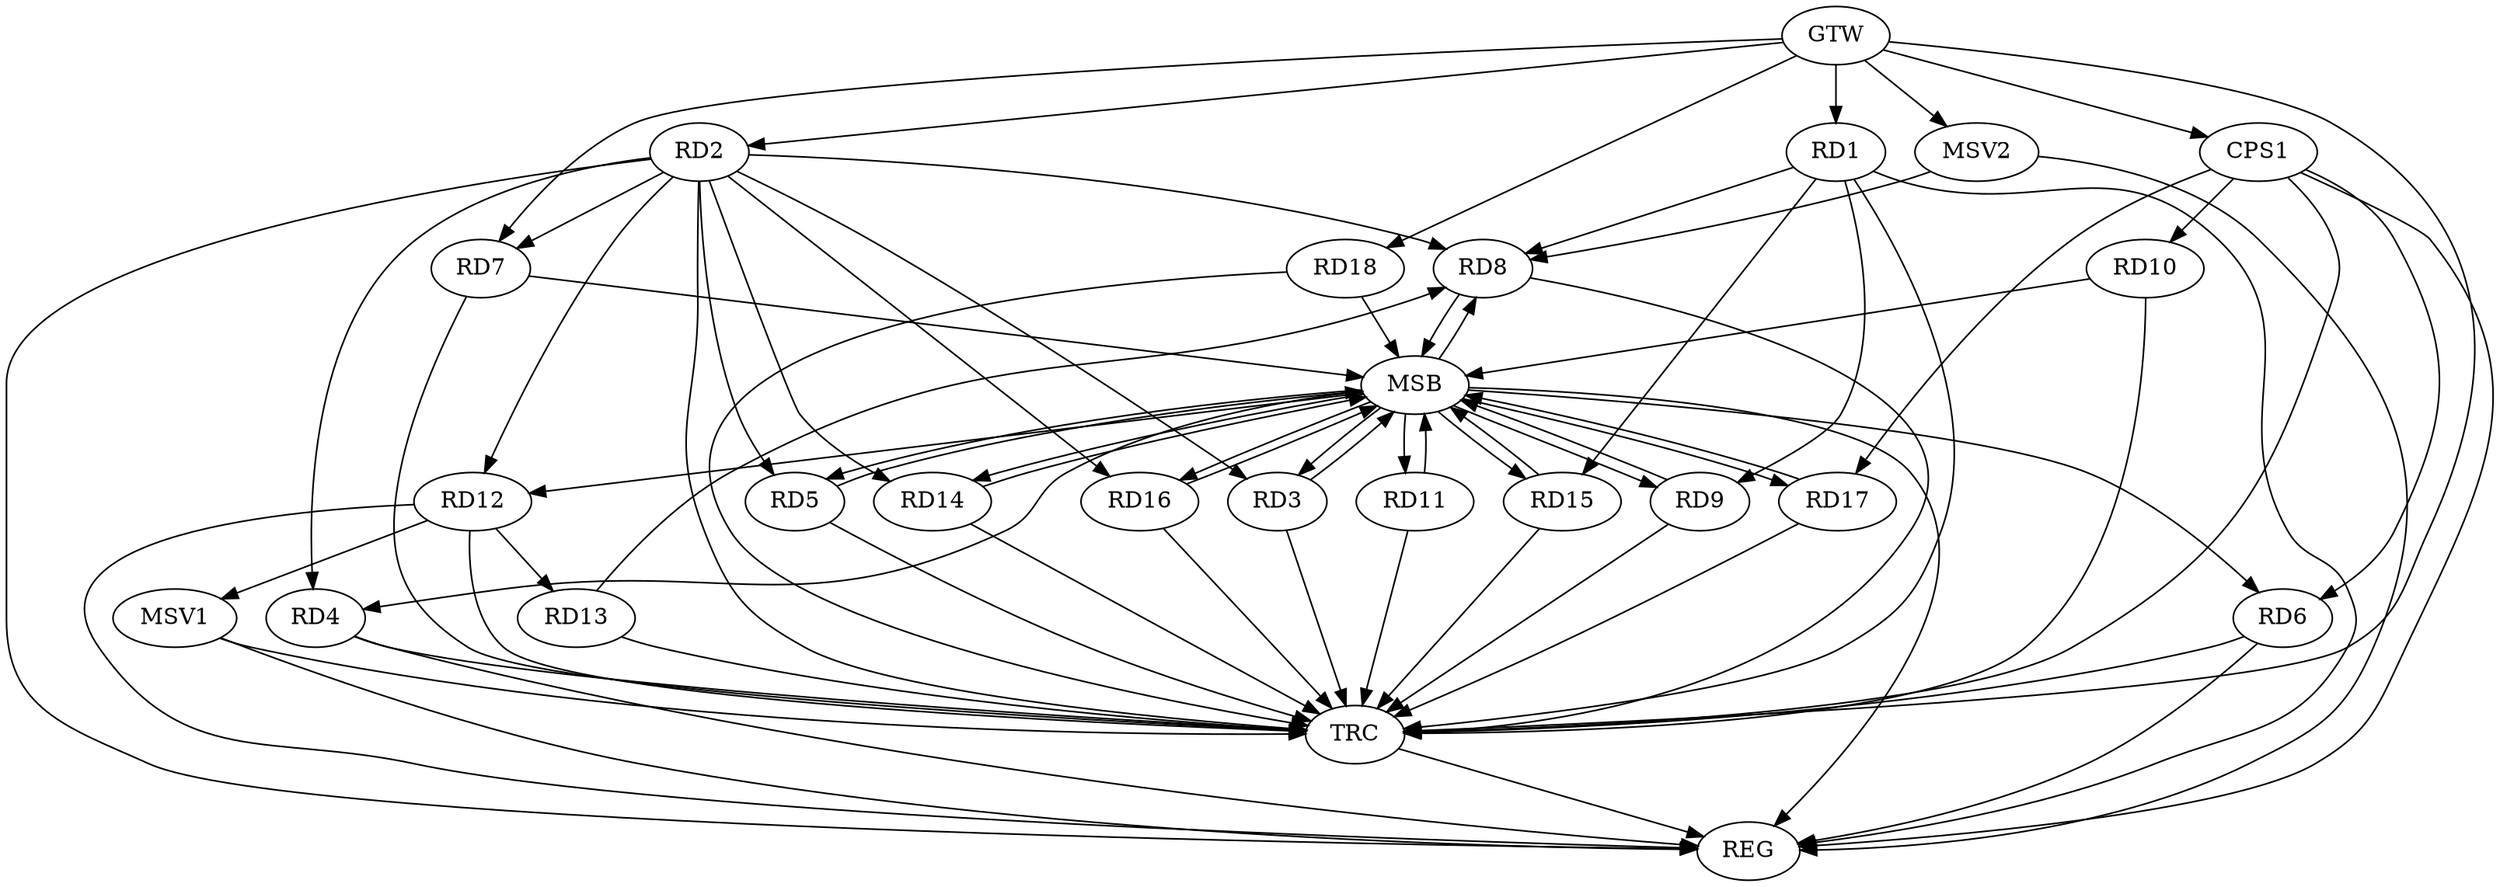 strict digraph G {
  RD1 [ label="RD1" ];
  RD2 [ label="RD2" ];
  RD3 [ label="RD3" ];
  RD4 [ label="RD4" ];
  RD5 [ label="RD5" ];
  RD6 [ label="RD6" ];
  RD7 [ label="RD7" ];
  RD8 [ label="RD8" ];
  RD9 [ label="RD9" ];
  RD10 [ label="RD10" ];
  RD11 [ label="RD11" ];
  RD12 [ label="RD12" ];
  RD13 [ label="RD13" ];
  RD14 [ label="RD14" ];
  RD15 [ label="RD15" ];
  RD16 [ label="RD16" ];
  RD17 [ label="RD17" ];
  RD18 [ label="RD18" ];
  CPS1 [ label="CPS1" ];
  GTW [ label="GTW" ];
  REG [ label="REG" ];
  MSB [ label="MSB" ];
  TRC [ label="TRC" ];
  MSV1 [ label="MSV1" ];
  MSV2 [ label="MSV2" ];
  RD1 -> RD8;
  RD1 -> RD9;
  RD1 -> RD15;
  RD2 -> RD3;
  RD2 -> RD5;
  RD2 -> RD8;
  RD2 -> RD12;
  RD2 -> RD16;
  RD13 -> RD8;
  RD12 -> RD13;
  CPS1 -> RD6;
  CPS1 -> RD17;
  CPS1 -> RD10;
  GTW -> RD1;
  GTW -> RD2;
  GTW -> RD7;
  GTW -> RD18;
  GTW -> CPS1;
  RD1 -> REG;
  RD2 -> REG;
  RD4 -> REG;
  RD6 -> REG;
  RD12 -> REG;
  CPS1 -> REG;
  RD3 -> MSB;
  MSB -> RD4;
  MSB -> REG;
  RD5 -> MSB;
  MSB -> RD3;
  MSB -> RD9;
  MSB -> RD12;
  MSB -> RD17;
  RD7 -> MSB;
  MSB -> RD6;
  MSB -> RD14;
  RD8 -> MSB;
  MSB -> RD11;
  RD9 -> MSB;
  RD10 -> MSB;
  RD11 -> MSB;
  RD14 -> MSB;
  MSB -> RD16;
  RD15 -> MSB;
  MSB -> RD5;
  RD16 -> MSB;
  MSB -> RD15;
  RD17 -> MSB;
  RD18 -> MSB;
  MSB -> RD8;
  RD1 -> TRC;
  RD2 -> TRC;
  RD3 -> TRC;
  RD4 -> TRC;
  RD5 -> TRC;
  RD6 -> TRC;
  RD7 -> TRC;
  RD8 -> TRC;
  RD9 -> TRC;
  RD10 -> TRC;
  RD11 -> TRC;
  RD12 -> TRC;
  RD13 -> TRC;
  RD14 -> TRC;
  RD15 -> TRC;
  RD16 -> TRC;
  RD17 -> TRC;
  RD18 -> TRC;
  CPS1 -> TRC;
  GTW -> TRC;
  TRC -> REG;
  RD2 -> RD4;
  RD2 -> RD14;
  RD2 -> RD7;
  RD12 -> MSV1;
  MSV1 -> REG;
  MSV1 -> TRC;
  MSV2 -> RD8;
  GTW -> MSV2;
  MSV2 -> REG;
}
